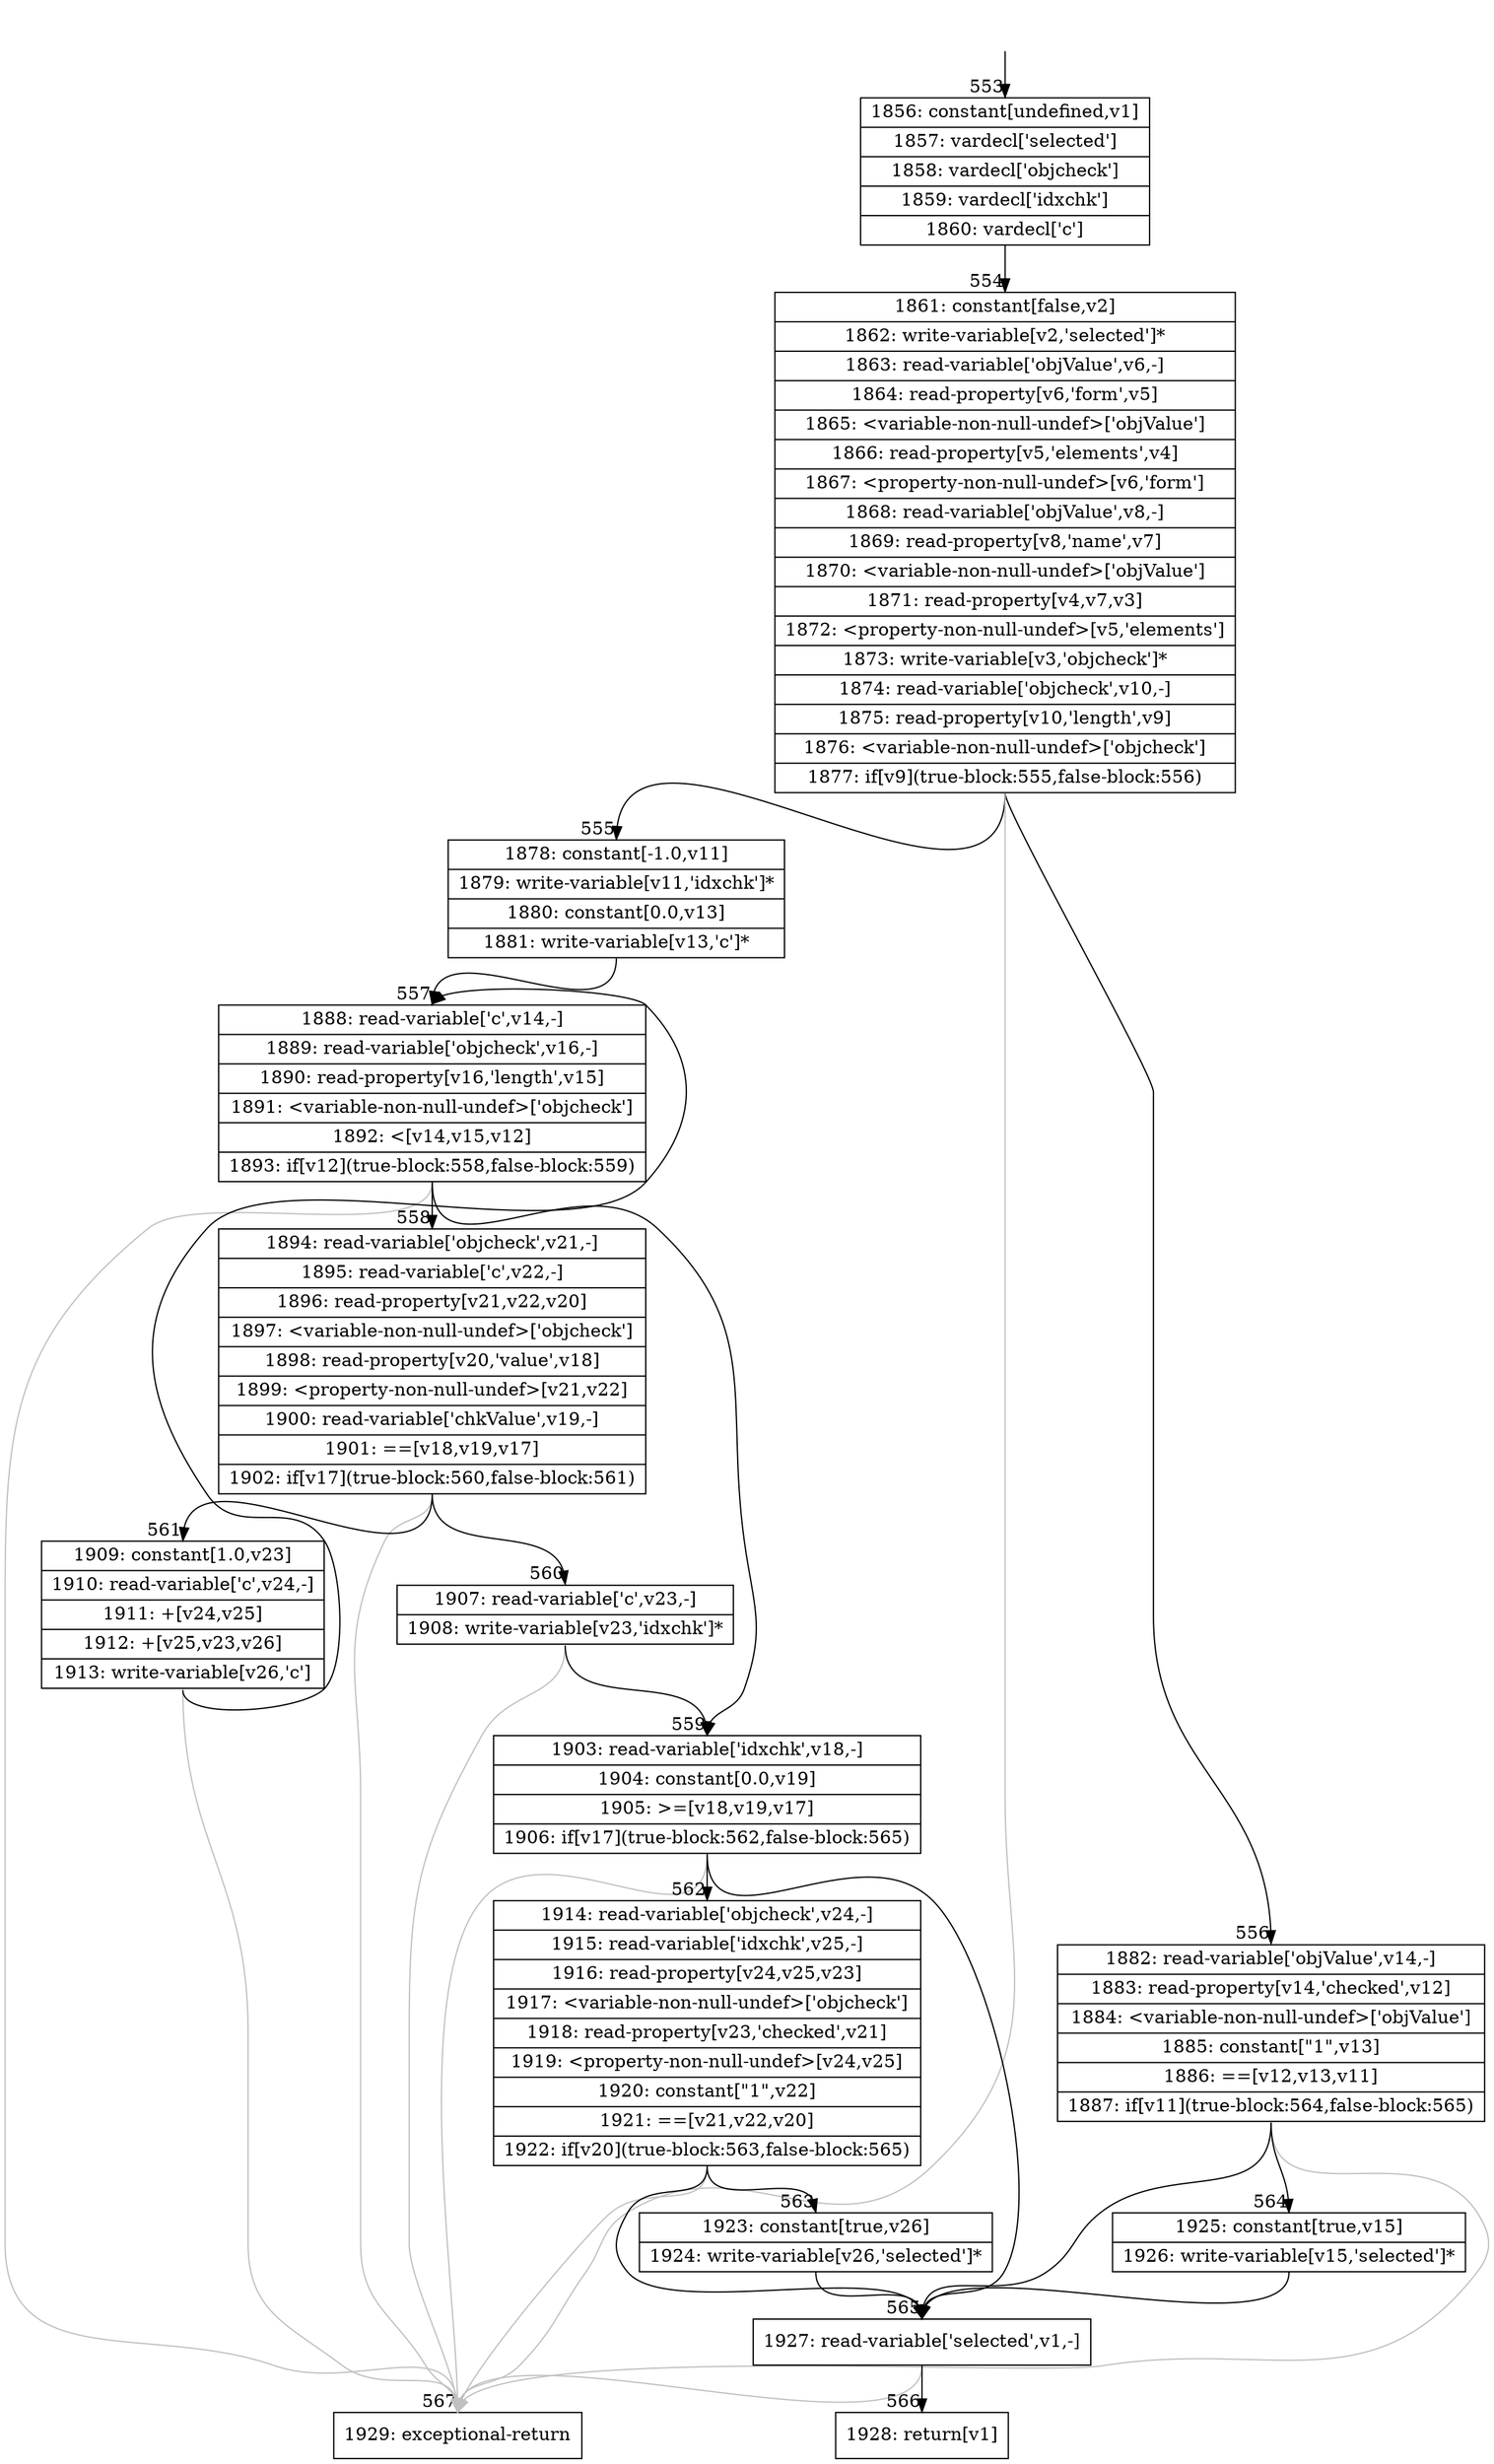 digraph {
rankdir="TD"
BB_entry44[shape=none,label=""];
BB_entry44 -> BB553 [tailport=s, headport=n, headlabel="    553"]
BB553 [shape=record label="{1856: constant[undefined,v1]|1857: vardecl['selected']|1858: vardecl['objcheck']|1859: vardecl['idxchk']|1860: vardecl['c']}" ] 
BB553 -> BB554 [tailport=s, headport=n, headlabel="      554"]
BB554 [shape=record label="{1861: constant[false,v2]|1862: write-variable[v2,'selected']*|1863: read-variable['objValue',v6,-]|1864: read-property[v6,'form',v5]|1865: \<variable-non-null-undef\>['objValue']|1866: read-property[v5,'elements',v4]|1867: \<property-non-null-undef\>[v6,'form']|1868: read-variable['objValue',v8,-]|1869: read-property[v8,'name',v7]|1870: \<variable-non-null-undef\>['objValue']|1871: read-property[v4,v7,v3]|1872: \<property-non-null-undef\>[v5,'elements']|1873: write-variable[v3,'objcheck']*|1874: read-variable['objcheck',v10,-]|1875: read-property[v10,'length',v9]|1876: \<variable-non-null-undef\>['objcheck']|1877: if[v9](true-block:555,false-block:556)}" ] 
BB554 -> BB555 [tailport=s, headport=n, headlabel="      555"]
BB554 -> BB556 [tailport=s, headport=n, headlabel="      556"]
BB554 -> BB567 [tailport=s, headport=n, color=gray, headlabel="      567"]
BB555 [shape=record label="{1878: constant[-1.0,v11]|1879: write-variable[v11,'idxchk']*|1880: constant[0.0,v13]|1881: write-variable[v13,'c']*}" ] 
BB555 -> BB557 [tailport=s, headport=n, headlabel="      557"]
BB556 [shape=record label="{1882: read-variable['objValue',v14,-]|1883: read-property[v14,'checked',v12]|1884: \<variable-non-null-undef\>['objValue']|1885: constant[\"1\",v13]|1886: ==[v12,v13,v11]|1887: if[v11](true-block:564,false-block:565)}" ] 
BB556 -> BB564 [tailport=s, headport=n, headlabel="      564"]
BB556 -> BB565 [tailport=s, headport=n, headlabel="      565"]
BB556 -> BB567 [tailport=s, headport=n, color=gray]
BB557 [shape=record label="{1888: read-variable['c',v14,-]|1889: read-variable['objcheck',v16,-]|1890: read-property[v16,'length',v15]|1891: \<variable-non-null-undef\>['objcheck']|1892: \<[v14,v15,v12]|1893: if[v12](true-block:558,false-block:559)}" ] 
BB557 -> BB558 [tailport=s, headport=n, headlabel="      558"]
BB557 -> BB559 [tailport=s, headport=n, headlabel="      559"]
BB557 -> BB567 [tailport=s, headport=n, color=gray]
BB558 [shape=record label="{1894: read-variable['objcheck',v21,-]|1895: read-variable['c',v22,-]|1896: read-property[v21,v22,v20]|1897: \<variable-non-null-undef\>['objcheck']|1898: read-property[v20,'value',v18]|1899: \<property-non-null-undef\>[v21,v22]|1900: read-variable['chkValue',v19,-]|1901: ==[v18,v19,v17]|1902: if[v17](true-block:560,false-block:561)}" ] 
BB558 -> BB560 [tailport=s, headport=n, headlabel="      560"]
BB558 -> BB561 [tailport=s, headport=n, headlabel="      561"]
BB558 -> BB567 [tailport=s, headport=n, color=gray]
BB559 [shape=record label="{1903: read-variable['idxchk',v18,-]|1904: constant[0.0,v19]|1905: \>=[v18,v19,v17]|1906: if[v17](true-block:562,false-block:565)}" ] 
BB559 -> BB562 [tailport=s, headport=n, headlabel="      562"]
BB559 -> BB565 [tailport=s, headport=n]
BB559 -> BB567 [tailport=s, headport=n, color=gray]
BB560 [shape=record label="{1907: read-variable['c',v23,-]|1908: write-variable[v23,'idxchk']*}" ] 
BB560 -> BB559 [tailport=s, headport=n]
BB560 -> BB567 [tailport=s, headport=n, color=gray]
BB561 [shape=record label="{1909: constant[1.0,v23]|1910: read-variable['c',v24,-]|1911: +[v24,v25]|1912: +[v25,v23,v26]|1913: write-variable[v26,'c']}" ] 
BB561 -> BB557 [tailport=s, headport=n]
BB561 -> BB567 [tailport=s, headport=n, color=gray]
BB562 [shape=record label="{1914: read-variable['objcheck',v24,-]|1915: read-variable['idxchk',v25,-]|1916: read-property[v24,v25,v23]|1917: \<variable-non-null-undef\>['objcheck']|1918: read-property[v23,'checked',v21]|1919: \<property-non-null-undef\>[v24,v25]|1920: constant[\"1\",v22]|1921: ==[v21,v22,v20]|1922: if[v20](true-block:563,false-block:565)}" ] 
BB562 -> BB563 [tailport=s, headport=n, headlabel="      563"]
BB562 -> BB565 [tailport=s, headport=n]
BB562 -> BB567 [tailport=s, headport=n, color=gray]
BB563 [shape=record label="{1923: constant[true,v26]|1924: write-variable[v26,'selected']*}" ] 
BB563 -> BB565 [tailport=s, headport=n]
BB564 [shape=record label="{1925: constant[true,v15]|1926: write-variable[v15,'selected']*}" ] 
BB564 -> BB565 [tailport=s, headport=n]
BB565 [shape=record label="{1927: read-variable['selected',v1,-]}" ] 
BB565 -> BB566 [tailport=s, headport=n, headlabel="      566"]
BB565 -> BB567 [tailport=s, headport=n, color=gray]
BB566 [shape=record label="{1928: return[v1]}" ] 
BB567 [shape=record label="{1929: exceptional-return}" ] 
//#$~ 777
}

